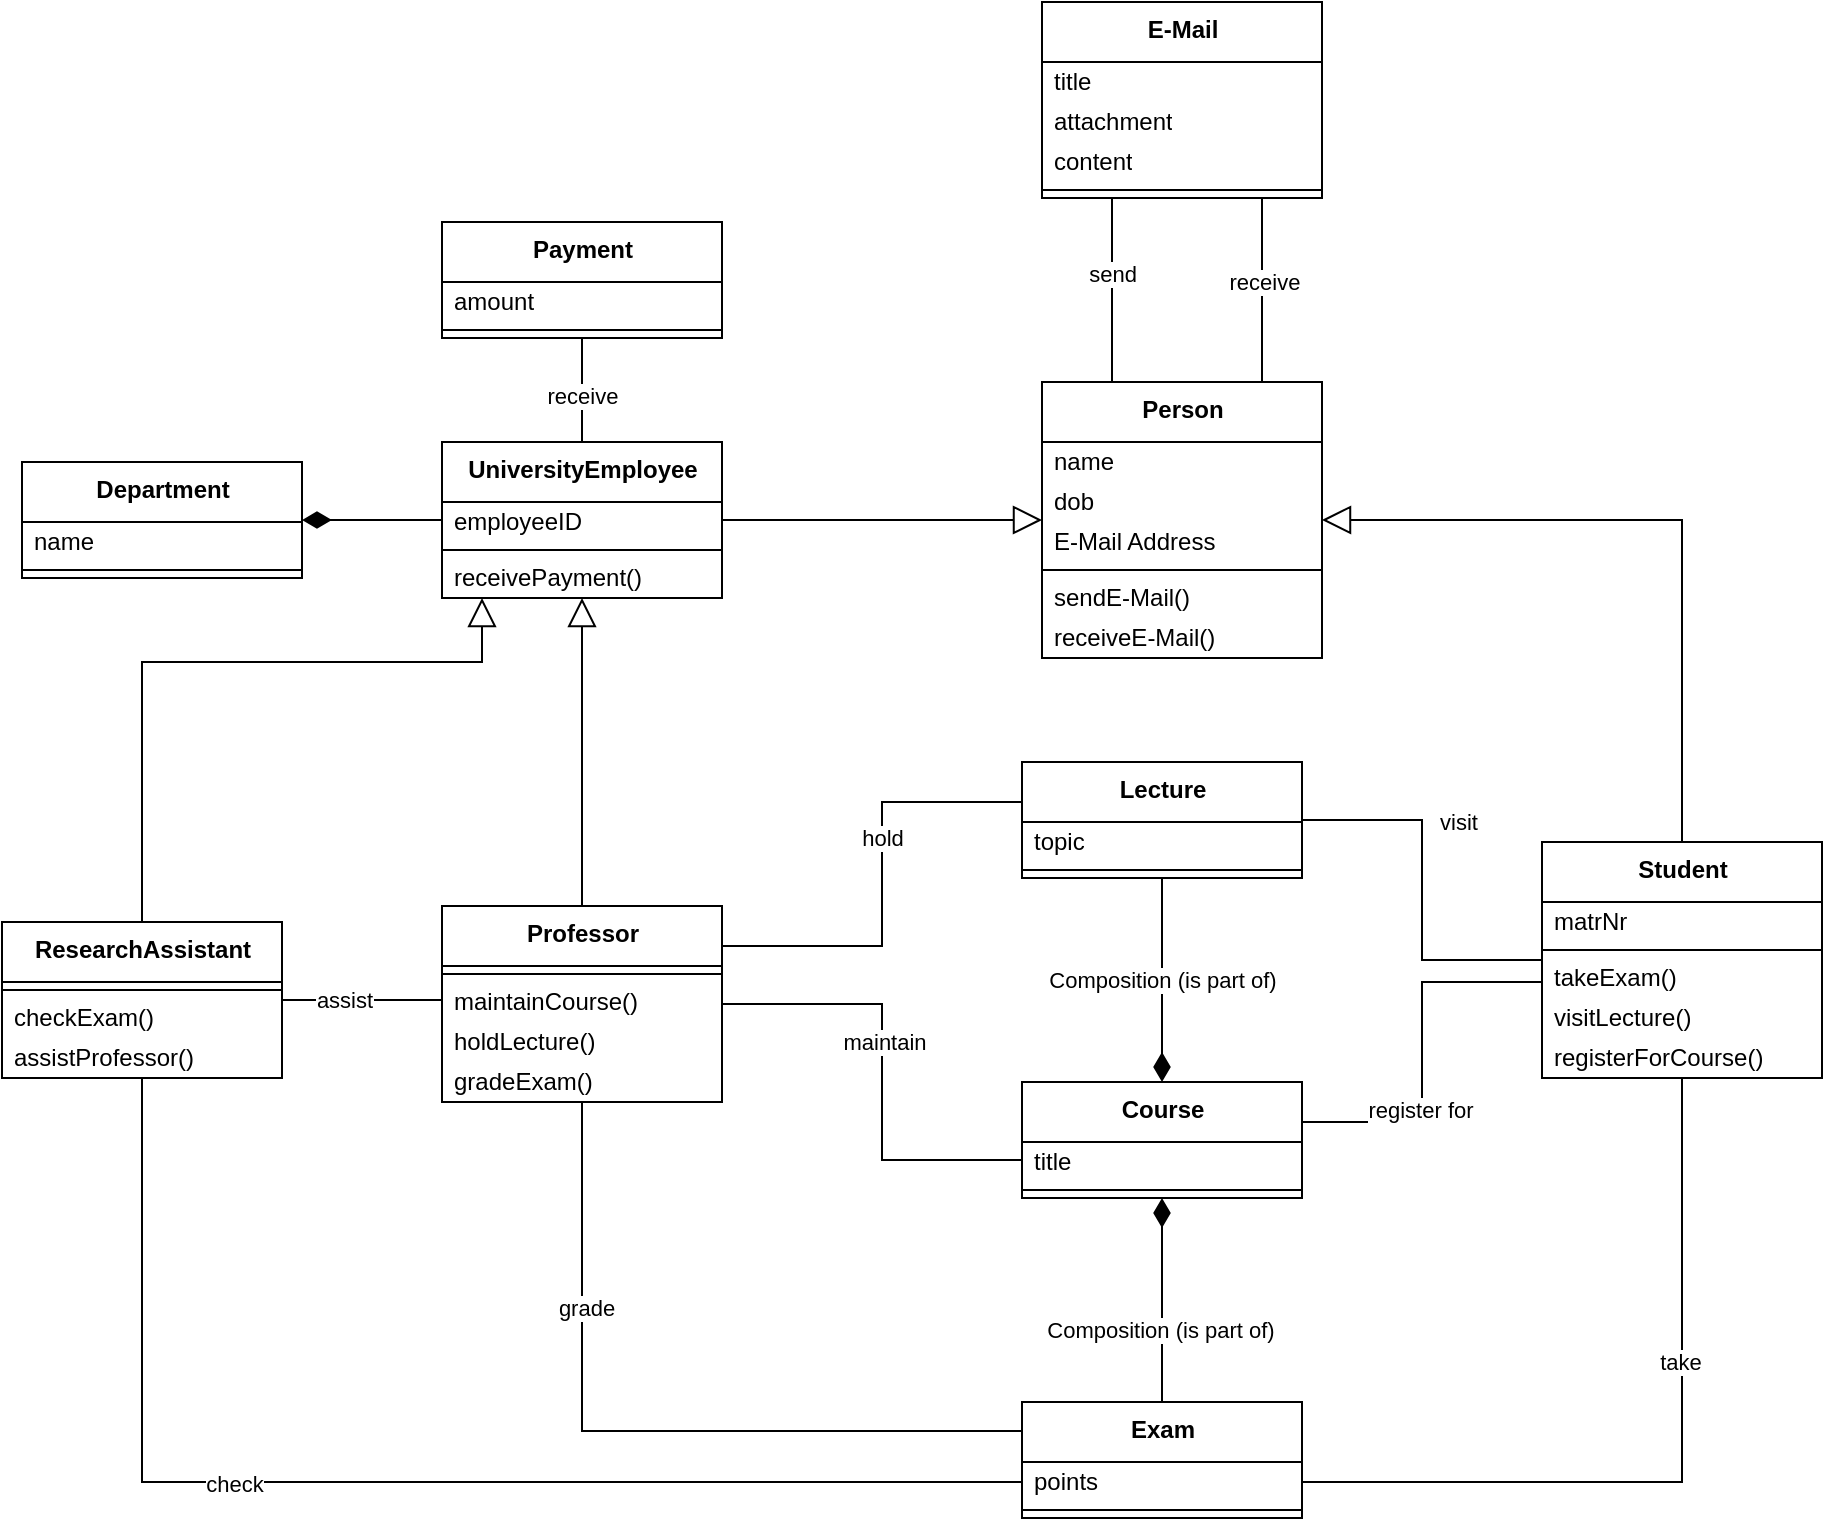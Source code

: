 <mxfile version="16.1.2" type="device"><diagram id="ejycNnF3_yX2dWswNFNc" name="Page-1"><mxGraphModel dx="2889" dy="2072" grid="1" gridSize="10" guides="1" tooltips="1" connect="1" arrows="1" fold="1" page="1" pageScale="1" pageWidth="827" pageHeight="1169" math="0" shadow="0"><root><mxCell id="0"/><mxCell id="1" parent="0"/><mxCell id="BZmbZU8JBR5yYKg5JN4S-9" style="edgeStyle=orthogonalEdgeStyle;rounded=0;orthogonalLoop=1;jettySize=auto;html=1;endArrow=none;endFill=0;" edge="1" parent="1" source="5nrAFJ0FWT2hc4hK9uRi-1" target="5nrAFJ0FWT2hc4hK9uRi-18"><mxGeometry relative="1" as="geometry"><Array as="points"><mxPoint x="290" y="451"/><mxPoint x="290" y="529"/></Array></mxGeometry></mxCell><mxCell id="BZmbZU8JBR5yYKg5JN4S-10" value="maintain" style="edgeLabel;html=1;align=center;verticalAlign=middle;resizable=0;points=[];" vertex="1" connectable="0" parent="BZmbZU8JBR5yYKg5JN4S-9"><mxGeometry x="-0.134" y="1" relative="1" as="geometry"><mxPoint as="offset"/></mxGeometry></mxCell><mxCell id="BZmbZU8JBR5yYKg5JN4S-11" style="edgeStyle=orthogonalEdgeStyle;rounded=0;orthogonalLoop=1;jettySize=auto;html=1;entryX=0;entryY=0.25;entryDx=0;entryDy=0;endArrow=none;endFill=0;exitX=1;exitY=0.25;exitDx=0;exitDy=0;" edge="1" parent="1" source="5nrAFJ0FWT2hc4hK9uRi-1" target="5nrAFJ0FWT2hc4hK9uRi-46"><mxGeometry relative="1" as="geometry"><Array as="points"><mxPoint x="290" y="422"/><mxPoint x="290" y="350"/></Array></mxGeometry></mxCell><mxCell id="BZmbZU8JBR5yYKg5JN4S-13" value="hold" style="edgeLabel;html=1;align=center;verticalAlign=middle;resizable=0;points=[];" vertex="1" connectable="0" parent="BZmbZU8JBR5yYKg5JN4S-11"><mxGeometry x="0.2" relative="1" as="geometry"><mxPoint as="offset"/></mxGeometry></mxCell><mxCell id="BZmbZU8JBR5yYKg5JN4S-44" style="edgeStyle=orthogonalEdgeStyle;rounded=0;orthogonalLoop=1;jettySize=auto;html=1;entryX=0;entryY=0.25;entryDx=0;entryDy=0;startArrow=none;startFill=0;endArrow=none;endFill=0;startSize=12;" edge="1" parent="1" source="5nrAFJ0FWT2hc4hK9uRi-1" target="5nrAFJ0FWT2hc4hK9uRi-14"><mxGeometry relative="1" as="geometry"><Array as="points"><mxPoint x="140" y="665"/></Array></mxGeometry></mxCell><mxCell id="BZmbZU8JBR5yYKg5JN4S-46" value="grade" style="edgeLabel;html=1;align=center;verticalAlign=middle;resizable=0;points=[];" vertex="1" connectable="0" parent="BZmbZU8JBR5yYKg5JN4S-44"><mxGeometry x="-0.466" y="2" relative="1" as="geometry"><mxPoint as="offset"/></mxGeometry></mxCell><mxCell id="5nrAFJ0FWT2hc4hK9uRi-1" value="&lt;b&gt;Professor&lt;/b&gt;" style="swimlane;fontStyle=0;align=center;verticalAlign=top;childLayout=stackLayout;horizontal=1;startSize=30;horizontalStack=0;resizeParent=1;resizeParentMax=0;resizeLast=0;collapsible=0;marginBottom=0;html=1;" parent="1" vertex="1"><mxGeometry x="70" y="402" width="140" height="98" as="geometry"/></mxCell><mxCell id="5nrAFJ0FWT2hc4hK9uRi-6" value="" style="line;strokeWidth=1;fillColor=none;align=left;verticalAlign=middle;spacingTop=-1;spacingLeft=3;spacingRight=3;rotatable=0;labelPosition=right;points=[];portConstraint=eastwest;" parent="5nrAFJ0FWT2hc4hK9uRi-1" vertex="1"><mxGeometry y="30" width="140" height="8" as="geometry"/></mxCell><mxCell id="5nrAFJ0FWT2hc4hK9uRi-8" value="maintainCourse()" style="text;html=1;strokeColor=none;fillColor=none;align=left;verticalAlign=middle;spacingLeft=4;spacingRight=4;overflow=hidden;rotatable=0;points=[[0,0.5],[1,0.5]];portConstraint=eastwest;" parent="5nrAFJ0FWT2hc4hK9uRi-1" vertex="1"><mxGeometry y="38" width="140" height="20" as="geometry"/></mxCell><mxCell id="BZmbZU8JBR5yYKg5JN4S-12" value="holdLecture()" style="text;html=1;strokeColor=none;fillColor=none;align=left;verticalAlign=middle;spacingLeft=4;spacingRight=4;overflow=hidden;rotatable=0;points=[[0,0.5],[1,0.5]];portConstraint=eastwest;" vertex="1" parent="5nrAFJ0FWT2hc4hK9uRi-1"><mxGeometry y="58" width="140" height="20" as="geometry"/></mxCell><mxCell id="BZmbZU8JBR5yYKg5JN4S-45" value="gradeExam()" style="text;html=1;strokeColor=none;fillColor=none;align=left;verticalAlign=middle;spacingLeft=4;spacingRight=4;overflow=hidden;rotatable=0;points=[[0,0.5],[1,0.5]];portConstraint=eastwest;" vertex="1" parent="5nrAFJ0FWT2hc4hK9uRi-1"><mxGeometry y="78" width="140" height="20" as="geometry"/></mxCell><mxCell id="5nrAFJ0FWT2hc4hK9uRi-32" style="edgeStyle=orthogonalEdgeStyle;rounded=0;orthogonalLoop=1;jettySize=auto;html=1;entryX=1;entryY=0.5;entryDx=0;entryDy=0;endArrow=none;endFill=0;" parent="1" source="5nrAFJ0FWT2hc4hK9uRi-10" target="5nrAFJ0FWT2hc4hK9uRi-15" edge="1"><mxGeometry relative="1" as="geometry"/></mxCell><mxCell id="5nrAFJ0FWT2hc4hK9uRi-33" value="take" style="edgeLabel;html=1;align=center;verticalAlign=middle;resizable=0;points=[];" parent="5nrAFJ0FWT2hc4hK9uRi-32" vertex="1" connectable="0"><mxGeometry x="-0.275" y="-1" relative="1" as="geometry"><mxPoint as="offset"/></mxGeometry></mxCell><mxCell id="BZmbZU8JBR5yYKg5JN4S-7" style="edgeStyle=orthogonalEdgeStyle;rounded=0;orthogonalLoop=1;jettySize=auto;html=1;entryX=1;entryY=0.25;entryDx=0;entryDy=0;endArrow=none;endFill=0;" edge="1" parent="1" source="5nrAFJ0FWT2hc4hK9uRi-10" target="5nrAFJ0FWT2hc4hK9uRi-18"><mxGeometry relative="1" as="geometry"><Array as="points"><mxPoint x="560" y="440"/><mxPoint x="560" y="510"/><mxPoint x="500" y="510"/></Array></mxGeometry></mxCell><mxCell id="BZmbZU8JBR5yYKg5JN4S-8" value="register for" style="edgeLabel;html=1;align=center;verticalAlign=middle;resizable=0;points=[];" vertex="1" connectable="0" parent="BZmbZU8JBR5yYKg5JN4S-7"><mxGeometry x="0.261" y="-1" relative="1" as="geometry"><mxPoint as="offset"/></mxGeometry></mxCell><mxCell id="5nrAFJ0FWT2hc4hK9uRi-10" value="&lt;b&gt;Student&lt;/b&gt;" style="swimlane;fontStyle=0;align=center;verticalAlign=top;childLayout=stackLayout;horizontal=1;startSize=30;horizontalStack=0;resizeParent=1;resizeParentMax=0;resizeLast=0;collapsible=0;marginBottom=0;html=1;" parent="1" vertex="1"><mxGeometry x="620" y="370" width="140" height="118" as="geometry"/></mxCell><mxCell id="5nrAFJ0FWT2hc4hK9uRi-11" value="matrNr" style="text;html=1;strokeColor=none;fillColor=none;align=left;verticalAlign=middle;spacingLeft=4;spacingRight=4;overflow=hidden;rotatable=0;points=[[0,0.5],[1,0.5]];portConstraint=eastwest;" parent="5nrAFJ0FWT2hc4hK9uRi-10" vertex="1"><mxGeometry y="30" width="140" height="20" as="geometry"/></mxCell><mxCell id="5nrAFJ0FWT2hc4hK9uRi-12" value="" style="line;strokeWidth=1;fillColor=none;align=left;verticalAlign=middle;spacingTop=-1;spacingLeft=3;spacingRight=3;rotatable=0;labelPosition=right;points=[];portConstraint=eastwest;" parent="5nrAFJ0FWT2hc4hK9uRi-10" vertex="1"><mxGeometry y="50" width="140" height="8" as="geometry"/></mxCell><mxCell id="5nrAFJ0FWT2hc4hK9uRi-31" value="takeExam()" style="text;html=1;strokeColor=none;fillColor=none;align=left;verticalAlign=middle;spacingLeft=4;spacingRight=4;overflow=hidden;rotatable=0;points=[[0,0.5],[1,0.5]];portConstraint=eastwest;" parent="5nrAFJ0FWT2hc4hK9uRi-10" vertex="1"><mxGeometry y="58" width="140" height="20" as="geometry"/></mxCell><mxCell id="BZmbZU8JBR5yYKg5JN4S-5" value="visitLecture()" style="text;html=1;strokeColor=none;fillColor=none;align=left;verticalAlign=middle;spacingLeft=4;spacingRight=4;overflow=hidden;rotatable=0;points=[[0,0.5],[1,0.5]];portConstraint=eastwest;" vertex="1" parent="5nrAFJ0FWT2hc4hK9uRi-10"><mxGeometry y="78" width="140" height="20" as="geometry"/></mxCell><mxCell id="BZmbZU8JBR5yYKg5JN4S-6" value="registerForCourse()" style="text;html=1;strokeColor=none;fillColor=none;align=left;verticalAlign=middle;spacingLeft=4;spacingRight=4;overflow=hidden;rotatable=0;points=[[0,0.5],[1,0.5]];portConstraint=eastwest;" vertex="1" parent="5nrAFJ0FWT2hc4hK9uRi-10"><mxGeometry y="98" width="140" height="20" as="geometry"/></mxCell><mxCell id="5nrAFJ0FWT2hc4hK9uRi-14" value="&lt;b&gt;Exam&lt;/b&gt;" style="swimlane;fontStyle=0;align=center;verticalAlign=top;childLayout=stackLayout;horizontal=1;startSize=30;horizontalStack=0;resizeParent=1;resizeParentMax=0;resizeLast=0;collapsible=0;marginBottom=0;html=1;" parent="1" vertex="1"><mxGeometry x="360" y="650" width="140" height="58" as="geometry"/></mxCell><mxCell id="5nrAFJ0FWT2hc4hK9uRi-15" value="points" style="text;html=1;strokeColor=none;fillColor=none;align=left;verticalAlign=middle;spacingLeft=4;spacingRight=4;overflow=hidden;rotatable=0;points=[[0,0.5],[1,0.5]];portConstraint=eastwest;" parent="5nrAFJ0FWT2hc4hK9uRi-14" vertex="1"><mxGeometry y="30" width="140" height="20" as="geometry"/></mxCell><mxCell id="5nrAFJ0FWT2hc4hK9uRi-16" value="" style="line;strokeWidth=1;fillColor=none;align=left;verticalAlign=middle;spacingTop=-1;spacingLeft=3;spacingRight=3;rotatable=0;labelPosition=right;points=[];portConstraint=eastwest;" parent="5nrAFJ0FWT2hc4hK9uRi-14" vertex="1"><mxGeometry y="50" width="140" height="8" as="geometry"/></mxCell><mxCell id="BZmbZU8JBR5yYKg5JN4S-16" style="edgeStyle=orthogonalEdgeStyle;rounded=0;orthogonalLoop=1;jettySize=auto;html=1;entryX=0.5;entryY=0;entryDx=0;entryDy=0;endArrow=none;endFill=0;startArrow=diamondThin;startFill=1;startSize=12;" edge="1" parent="1" source="5nrAFJ0FWT2hc4hK9uRi-18" target="5nrAFJ0FWT2hc4hK9uRi-14"><mxGeometry relative="1" as="geometry"/></mxCell><mxCell id="BZmbZU8JBR5yYKg5JN4S-17" value="Composition (is part of)" style="edgeLabel;html=1;align=center;verticalAlign=middle;resizable=0;points=[];" vertex="1" connectable="0" parent="BZmbZU8JBR5yYKg5JN4S-16"><mxGeometry x="0.297" y="-1" relative="1" as="geometry"><mxPoint as="offset"/></mxGeometry></mxCell><mxCell id="BZmbZU8JBR5yYKg5JN4S-19" value="&lt;span style=&quot;color: rgb(0 , 0 , 0) ; font-family: &amp;#34;helvetica&amp;#34; ; font-size: 11px ; font-style: normal ; font-weight: 400 ; letter-spacing: normal ; text-align: center ; text-indent: 0px ; text-transform: none ; word-spacing: 0px ; background-color: rgb(255 , 255 , 255) ; display: inline ; float: none&quot;&gt;Composition (is part of)&lt;/span&gt;" style="edgeStyle=orthogonalEdgeStyle;rounded=0;orthogonalLoop=1;jettySize=auto;html=1;startArrow=diamondThin;startFill=1;endArrow=none;endFill=0;startSize=12;" edge="1" parent="1" source="5nrAFJ0FWT2hc4hK9uRi-18" target="5nrAFJ0FWT2hc4hK9uRi-46"><mxGeometry relative="1" as="geometry"/></mxCell><mxCell id="5nrAFJ0FWT2hc4hK9uRi-18" value="&lt;b&gt;Course&lt;/b&gt;" style="swimlane;fontStyle=0;align=center;verticalAlign=top;childLayout=stackLayout;horizontal=1;startSize=30;horizontalStack=0;resizeParent=1;resizeParentMax=0;resizeLast=0;collapsible=0;marginBottom=0;html=1;" parent="1" vertex="1"><mxGeometry x="360" y="490" width="140" height="58" as="geometry"/></mxCell><mxCell id="5nrAFJ0FWT2hc4hK9uRi-19" value="title" style="text;html=1;strokeColor=none;fillColor=none;align=left;verticalAlign=middle;spacingLeft=4;spacingRight=4;overflow=hidden;rotatable=0;points=[[0,0.5],[1,0.5]];portConstraint=eastwest;" parent="5nrAFJ0FWT2hc4hK9uRi-18" vertex="1"><mxGeometry y="30" width="140" height="20" as="geometry"/></mxCell><mxCell id="5nrAFJ0FWT2hc4hK9uRi-20" value="" style="line;strokeWidth=1;fillColor=none;align=left;verticalAlign=middle;spacingTop=-1;spacingLeft=3;spacingRight=3;rotatable=0;labelPosition=right;points=[];portConstraint=eastwest;" parent="5nrAFJ0FWT2hc4hK9uRi-18" vertex="1"><mxGeometry y="50" width="140" height="8" as="geometry"/></mxCell><mxCell id="5nrAFJ0FWT2hc4hK9uRi-34" style="edgeStyle=orthogonalEdgeStyle;rounded=0;orthogonalLoop=1;jettySize=auto;html=1;endArrow=none;endFill=0;startArrow=block;startFill=0;endSize=6;startSize=12;" parent="1" source="5nrAFJ0FWT2hc4hK9uRi-22" target="5nrAFJ0FWT2hc4hK9uRi-10" edge="1"><mxGeometry relative="1" as="geometry"/></mxCell><mxCell id="5nrAFJ0FWT2hc4hK9uRi-42" style="edgeStyle=orthogonalEdgeStyle;rounded=0;orthogonalLoop=1;jettySize=auto;html=1;startArrow=block;startFill=0;endArrow=none;endFill=0;startSize=12;endSize=6;" parent="1" source="5nrAFJ0FWT2hc4hK9uRi-22" target="5nrAFJ0FWT2hc4hK9uRi-35" edge="1"><mxGeometry relative="1" as="geometry"/></mxCell><mxCell id="BZmbZU8JBR5yYKg5JN4S-32" style="edgeStyle=orthogonalEdgeStyle;rounded=0;orthogonalLoop=1;jettySize=auto;html=1;startArrow=none;startFill=0;endArrow=none;endFill=0;startSize=12;exitX=0.25;exitY=0;exitDx=0;exitDy=0;" edge="1" parent="1" source="5nrAFJ0FWT2hc4hK9uRi-22" target="BZmbZU8JBR5yYKg5JN4S-24"><mxGeometry relative="1" as="geometry"><Array as="points"><mxPoint x="405" y="70"/><mxPoint x="405" y="70"/></Array></mxGeometry></mxCell><mxCell id="BZmbZU8JBR5yYKg5JN4S-34" value="send" style="edgeLabel;html=1;align=center;verticalAlign=middle;resizable=0;points=[];" vertex="1" connectable="0" parent="BZmbZU8JBR5yYKg5JN4S-32"><mxGeometry x="0.185" relative="1" as="geometry"><mxPoint as="offset"/></mxGeometry></mxCell><mxCell id="BZmbZU8JBR5yYKg5JN4S-33" style="edgeStyle=orthogonalEdgeStyle;rounded=0;orthogonalLoop=1;jettySize=auto;html=1;startArrow=none;startFill=0;endArrow=none;endFill=0;startSize=12;" edge="1" parent="1" source="5nrAFJ0FWT2hc4hK9uRi-22" target="BZmbZU8JBR5yYKg5JN4S-24"><mxGeometry relative="1" as="geometry"><Array as="points"><mxPoint x="480" y="60"/><mxPoint x="480" y="60"/></Array></mxGeometry></mxCell><mxCell id="BZmbZU8JBR5yYKg5JN4S-35" value="receive" style="edgeLabel;html=1;align=center;verticalAlign=middle;resizable=0;points=[];" vertex="1" connectable="0" parent="BZmbZU8JBR5yYKg5JN4S-33"><mxGeometry x="0.278" y="-1" relative="1" as="geometry"><mxPoint y="9" as="offset"/></mxGeometry></mxCell><mxCell id="5nrAFJ0FWT2hc4hK9uRi-22" value="&lt;b&gt;Person&lt;/b&gt;" style="swimlane;fontStyle=0;align=center;verticalAlign=top;childLayout=stackLayout;horizontal=1;startSize=30;horizontalStack=0;resizeParent=1;resizeParentMax=0;resizeLast=0;collapsible=0;marginBottom=0;html=1;" parent="1" vertex="1"><mxGeometry x="370" y="140" width="140" height="138" as="geometry"/></mxCell><mxCell id="5nrAFJ0FWT2hc4hK9uRi-30" value="name" style="text;html=1;strokeColor=none;fillColor=none;align=left;verticalAlign=middle;spacingLeft=4;spacingRight=4;overflow=hidden;rotatable=0;points=[[0,0.5],[1,0.5]];portConstraint=eastwest;" parent="5nrAFJ0FWT2hc4hK9uRi-22" vertex="1"><mxGeometry y="30" width="140" height="20" as="geometry"/></mxCell><mxCell id="5nrAFJ0FWT2hc4hK9uRi-23" value="dob" style="text;html=1;strokeColor=none;fillColor=none;align=left;verticalAlign=middle;spacingLeft=4;spacingRight=4;overflow=hidden;rotatable=0;points=[[0,0.5],[1,0.5]];portConstraint=eastwest;" parent="5nrAFJ0FWT2hc4hK9uRi-22" vertex="1"><mxGeometry y="50" width="140" height="20" as="geometry"/></mxCell><mxCell id="BZmbZU8JBR5yYKg5JN4S-31" value="E-Mail Address" style="text;html=1;strokeColor=none;fillColor=none;align=left;verticalAlign=middle;spacingLeft=4;spacingRight=4;overflow=hidden;rotatable=0;points=[[0,0.5],[1,0.5]];portConstraint=eastwest;" vertex="1" parent="5nrAFJ0FWT2hc4hK9uRi-22"><mxGeometry y="70" width="140" height="20" as="geometry"/></mxCell><mxCell id="5nrAFJ0FWT2hc4hK9uRi-24" value="" style="line;strokeWidth=1;fillColor=none;align=left;verticalAlign=middle;spacingTop=-1;spacingLeft=3;spacingRight=3;rotatable=0;labelPosition=right;points=[];portConstraint=eastwest;" parent="5nrAFJ0FWT2hc4hK9uRi-22" vertex="1"><mxGeometry y="90" width="140" height="8" as="geometry"/></mxCell><mxCell id="BZmbZU8JBR5yYKg5JN4S-30" value="sendE-Mail()" style="text;html=1;strokeColor=none;fillColor=none;align=left;verticalAlign=middle;spacingLeft=4;spacingRight=4;overflow=hidden;rotatable=0;points=[[0,0.5],[1,0.5]];portConstraint=eastwest;" vertex="1" parent="5nrAFJ0FWT2hc4hK9uRi-22"><mxGeometry y="98" width="140" height="20" as="geometry"/></mxCell><mxCell id="5nrAFJ0FWT2hc4hK9uRi-25" value="receiveE-Mail()" style="text;html=1;strokeColor=none;fillColor=none;align=left;verticalAlign=middle;spacingLeft=4;spacingRight=4;overflow=hidden;rotatable=0;points=[[0,0.5],[1,0.5]];portConstraint=eastwest;" parent="5nrAFJ0FWT2hc4hK9uRi-22" vertex="1"><mxGeometry y="118" width="140" height="20" as="geometry"/></mxCell><mxCell id="BZmbZU8JBR5yYKg5JN4S-14" style="edgeStyle=orthogonalEdgeStyle;rounded=0;orthogonalLoop=1;jettySize=auto;html=1;endArrow=none;endFill=0;" edge="1" parent="1" source="5nrAFJ0FWT2hc4hK9uRi-26" target="5nrAFJ0FWT2hc4hK9uRi-14"><mxGeometry relative="1" as="geometry"><Array as="points"><mxPoint x="-80" y="690"/></Array></mxGeometry></mxCell><mxCell id="BZmbZU8JBR5yYKg5JN4S-15" value="check" style="edgeLabel;html=1;align=center;verticalAlign=middle;resizable=0;points=[];" vertex="1" connectable="0" parent="BZmbZU8JBR5yYKg5JN4S-14"><mxGeometry x="-0.227" y="-1" relative="1" as="geometry"><mxPoint as="offset"/></mxGeometry></mxCell><mxCell id="BZmbZU8JBR5yYKg5JN4S-41" style="edgeStyle=orthogonalEdgeStyle;rounded=0;orthogonalLoop=1;jettySize=auto;html=1;startArrow=none;startFill=0;endArrow=none;endFill=0;startSize=12;" edge="1" parent="1" source="5nrAFJ0FWT2hc4hK9uRi-26" target="5nrAFJ0FWT2hc4hK9uRi-1"><mxGeometry relative="1" as="geometry"><Array as="points"><mxPoint x="70" y="449"/><mxPoint x="70" y="449"/></Array></mxGeometry></mxCell><mxCell id="BZmbZU8JBR5yYKg5JN4S-43" value="assist" style="edgeLabel;html=1;align=center;verticalAlign=middle;resizable=0;points=[];" vertex="1" connectable="0" parent="BZmbZU8JBR5yYKg5JN4S-41"><mxGeometry x="-0.226" relative="1" as="geometry"><mxPoint as="offset"/></mxGeometry></mxCell><mxCell id="5nrAFJ0FWT2hc4hK9uRi-26" value="&lt;b&gt;ResearchAssistant&lt;/b&gt;" style="swimlane;fontStyle=0;align=center;verticalAlign=top;childLayout=stackLayout;horizontal=1;startSize=30;horizontalStack=0;resizeParent=1;resizeParentMax=0;resizeLast=0;collapsible=0;marginBottom=0;html=1;" parent="1" vertex="1"><mxGeometry x="-150" y="410" width="140" height="78" as="geometry"/></mxCell><mxCell id="5nrAFJ0FWT2hc4hK9uRi-28" value="" style="line;strokeWidth=1;fillColor=none;align=left;verticalAlign=middle;spacingTop=-1;spacingLeft=3;spacingRight=3;rotatable=0;labelPosition=right;points=[];portConstraint=eastwest;" parent="5nrAFJ0FWT2hc4hK9uRi-26" vertex="1"><mxGeometry y="30" width="140" height="8" as="geometry"/></mxCell><mxCell id="BZmbZU8JBR5yYKg5JN4S-42" value="checkExam()" style="text;html=1;strokeColor=none;fillColor=none;align=left;verticalAlign=middle;spacingLeft=4;spacingRight=4;overflow=hidden;rotatable=0;points=[[0,0.5],[1,0.5]];portConstraint=eastwest;" vertex="1" parent="5nrAFJ0FWT2hc4hK9uRi-26"><mxGeometry y="38" width="140" height="20" as="geometry"/></mxCell><mxCell id="5nrAFJ0FWT2hc4hK9uRi-29" value="assistProfessor()" style="text;html=1;strokeColor=none;fillColor=none;align=left;verticalAlign=middle;spacingLeft=4;spacingRight=4;overflow=hidden;rotatable=0;points=[[0,0.5],[1,0.5]];portConstraint=eastwest;" parent="5nrAFJ0FWT2hc4hK9uRi-26" vertex="1"><mxGeometry y="58" width="140" height="20" as="geometry"/></mxCell><mxCell id="5nrAFJ0FWT2hc4hK9uRi-44" style="edgeStyle=orthogonalEdgeStyle;rounded=0;orthogonalLoop=1;jettySize=auto;html=1;startArrow=block;startFill=0;endArrow=none;endFill=0;startSize=12;endSize=6;entryX=0.5;entryY=0;entryDx=0;entryDy=0;" parent="1" source="5nrAFJ0FWT2hc4hK9uRi-35" target="5nrAFJ0FWT2hc4hK9uRi-1" edge="1"><mxGeometry relative="1" as="geometry"><Array as="points"><mxPoint x="140" y="320"/><mxPoint x="140" y="320"/></Array></mxGeometry></mxCell><mxCell id="5nrAFJ0FWT2hc4hK9uRi-45" style="edgeStyle=orthogonalEdgeStyle;rounded=0;orthogonalLoop=1;jettySize=auto;html=1;entryX=0.5;entryY=0;entryDx=0;entryDy=0;startArrow=block;startFill=0;endArrow=none;endFill=0;startSize=12;endSize=6;" parent="1" source="5nrAFJ0FWT2hc4hK9uRi-35" target="5nrAFJ0FWT2hc4hK9uRi-26" edge="1"><mxGeometry relative="1" as="geometry"><Array as="points"><mxPoint x="90" y="280"/><mxPoint x="-80" y="280"/></Array></mxGeometry></mxCell><mxCell id="5nrAFJ0FWT2hc4hK9uRi-35" value="&lt;b&gt;UniversityEmployee&lt;/b&gt;" style="swimlane;fontStyle=0;align=center;verticalAlign=top;childLayout=stackLayout;horizontal=1;startSize=30;horizontalStack=0;resizeParent=1;resizeParentMax=0;resizeLast=0;collapsible=0;marginBottom=0;html=1;" parent="1" vertex="1"><mxGeometry x="70" y="170" width="140" height="78" as="geometry"/></mxCell><mxCell id="5nrAFJ0FWT2hc4hK9uRi-37" value="employeeID" style="text;html=1;strokeColor=none;fillColor=none;align=left;verticalAlign=middle;spacingLeft=4;spacingRight=4;overflow=hidden;rotatable=0;points=[[0,0.5],[1,0.5]];portConstraint=eastwest;" parent="5nrAFJ0FWT2hc4hK9uRi-35" vertex="1"><mxGeometry y="30" width="140" height="20" as="geometry"/></mxCell><mxCell id="5nrAFJ0FWT2hc4hK9uRi-38" value="" style="line;strokeWidth=1;fillColor=none;align=left;verticalAlign=middle;spacingTop=-1;spacingLeft=3;spacingRight=3;rotatable=0;labelPosition=right;points=[];portConstraint=eastwest;" parent="5nrAFJ0FWT2hc4hK9uRi-35" vertex="1"><mxGeometry y="50" width="140" height="8" as="geometry"/></mxCell><mxCell id="5nrAFJ0FWT2hc4hK9uRi-39" value="receivePayment()" style="text;html=1;strokeColor=none;fillColor=none;align=left;verticalAlign=middle;spacingLeft=4;spacingRight=4;overflow=hidden;rotatable=0;points=[[0,0.5],[1,0.5]];portConstraint=eastwest;" parent="5nrAFJ0FWT2hc4hK9uRi-35" vertex="1"><mxGeometry y="58" width="140" height="20" as="geometry"/></mxCell><mxCell id="BZmbZU8JBR5yYKg5JN4S-2" style="edgeStyle=orthogonalEdgeStyle;rounded=0;orthogonalLoop=1;jettySize=auto;html=1;endArrow=none;endFill=0;" edge="1" parent="1" source="5nrAFJ0FWT2hc4hK9uRi-46" target="5nrAFJ0FWT2hc4hK9uRi-10"><mxGeometry relative="1" as="geometry"/></mxCell><mxCell id="BZmbZU8JBR5yYKg5JN4S-4" value="visit" style="edgeLabel;html=1;align=center;verticalAlign=middle;resizable=0;points=[];" vertex="1" connectable="0" parent="BZmbZU8JBR5yYKg5JN4S-2"><mxGeometry x="-0.478" y="-1" relative="1" as="geometry"><mxPoint x="28" as="offset"/></mxGeometry></mxCell><mxCell id="5nrAFJ0FWT2hc4hK9uRi-46" value="&lt;b&gt;Lecture&lt;/b&gt;" style="swimlane;fontStyle=0;align=center;verticalAlign=top;childLayout=stackLayout;horizontal=1;startSize=30;horizontalStack=0;resizeParent=1;resizeParentMax=0;resizeLast=0;collapsible=0;marginBottom=0;html=1;" parent="1" vertex="1"><mxGeometry x="360" y="330" width="140" height="58" as="geometry"/></mxCell><mxCell id="5nrAFJ0FWT2hc4hK9uRi-47" value="topic" style="text;html=1;strokeColor=none;fillColor=none;align=left;verticalAlign=middle;spacingLeft=4;spacingRight=4;overflow=hidden;rotatable=0;points=[[0,0.5],[1,0.5]];portConstraint=eastwest;" parent="5nrAFJ0FWT2hc4hK9uRi-46" vertex="1"><mxGeometry y="30" width="140" height="20" as="geometry"/></mxCell><mxCell id="5nrAFJ0FWT2hc4hK9uRi-48" value="" style="line;strokeWidth=1;fillColor=none;align=left;verticalAlign=middle;spacingTop=-1;spacingLeft=3;spacingRight=3;rotatable=0;labelPosition=right;points=[];portConstraint=eastwest;" parent="5nrAFJ0FWT2hc4hK9uRi-46" vertex="1"><mxGeometry y="50" width="140" height="8" as="geometry"/></mxCell><mxCell id="5nrAFJ0FWT2hc4hK9uRi-54" style="edgeStyle=orthogonalEdgeStyle;rounded=0;orthogonalLoop=1;jettySize=auto;html=1;startArrow=none;startFill=0;endArrow=none;endFill=0;startSize=12;endSize=6;" parent="1" source="5nrAFJ0FWT2hc4hK9uRi-50" target="5nrAFJ0FWT2hc4hK9uRi-35" edge="1"><mxGeometry relative="1" as="geometry"/></mxCell><mxCell id="5nrAFJ0FWT2hc4hK9uRi-55" value="receive" style="edgeLabel;html=1;align=center;verticalAlign=middle;resizable=0;points=[];" parent="5nrAFJ0FWT2hc4hK9uRi-54" vertex="1" connectable="0"><mxGeometry x="0.12" relative="1" as="geometry"><mxPoint as="offset"/></mxGeometry></mxCell><mxCell id="5nrAFJ0FWT2hc4hK9uRi-50" value="&lt;b&gt;Payment&lt;/b&gt;" style="swimlane;fontStyle=0;align=center;verticalAlign=top;childLayout=stackLayout;horizontal=1;startSize=30;horizontalStack=0;resizeParent=1;resizeParentMax=0;resizeLast=0;collapsible=0;marginBottom=0;html=1;" parent="1" vertex="1"><mxGeometry x="70" y="60" width="140" height="58" as="geometry"/></mxCell><mxCell id="5nrAFJ0FWT2hc4hK9uRi-51" value="amount" style="text;html=1;strokeColor=none;fillColor=none;align=left;verticalAlign=middle;spacingLeft=4;spacingRight=4;overflow=hidden;rotatable=0;points=[[0,0.5],[1,0.5]];portConstraint=eastwest;" parent="5nrAFJ0FWT2hc4hK9uRi-50" vertex="1"><mxGeometry y="30" width="140" height="20" as="geometry"/></mxCell><mxCell id="5nrAFJ0FWT2hc4hK9uRi-52" value="" style="line;strokeWidth=1;fillColor=none;align=left;verticalAlign=middle;spacingTop=-1;spacingLeft=3;spacingRight=3;rotatable=0;labelPosition=right;points=[];portConstraint=eastwest;" parent="5nrAFJ0FWT2hc4hK9uRi-50" vertex="1"><mxGeometry y="50" width="140" height="8" as="geometry"/></mxCell><mxCell id="BZmbZU8JBR5yYKg5JN4S-24" value="&lt;b&gt;E-Mail&lt;/b&gt;" style="swimlane;fontStyle=0;align=center;verticalAlign=top;childLayout=stackLayout;horizontal=1;startSize=30;horizontalStack=0;resizeParent=1;resizeParentMax=0;resizeLast=0;collapsible=0;marginBottom=0;html=1;" vertex="1" parent="1"><mxGeometry x="370" y="-50" width="140" height="98" as="geometry"/></mxCell><mxCell id="BZmbZU8JBR5yYKg5JN4S-28" value="title" style="text;html=1;strokeColor=none;fillColor=none;align=left;verticalAlign=middle;spacingLeft=4;spacingRight=4;overflow=hidden;rotatable=0;points=[[0,0.5],[1,0.5]];portConstraint=eastwest;" vertex="1" parent="BZmbZU8JBR5yYKg5JN4S-24"><mxGeometry y="30" width="140" height="20" as="geometry"/></mxCell><mxCell id="BZmbZU8JBR5yYKg5JN4S-29" value="attachment" style="text;html=1;strokeColor=none;fillColor=none;align=left;verticalAlign=middle;spacingLeft=4;spacingRight=4;overflow=hidden;rotatable=0;points=[[0,0.5],[1,0.5]];portConstraint=eastwest;" vertex="1" parent="BZmbZU8JBR5yYKg5JN4S-24"><mxGeometry y="50" width="140" height="20" as="geometry"/></mxCell><mxCell id="BZmbZU8JBR5yYKg5JN4S-25" value="content" style="text;html=1;strokeColor=none;fillColor=none;align=left;verticalAlign=middle;spacingLeft=4;spacingRight=4;overflow=hidden;rotatable=0;points=[[0,0.5],[1,0.5]];portConstraint=eastwest;" vertex="1" parent="BZmbZU8JBR5yYKg5JN4S-24"><mxGeometry y="70" width="140" height="20" as="geometry"/></mxCell><mxCell id="BZmbZU8JBR5yYKg5JN4S-26" value="" style="line;strokeWidth=1;fillColor=none;align=left;verticalAlign=middle;spacingTop=-1;spacingLeft=3;spacingRight=3;rotatable=0;labelPosition=right;points=[];portConstraint=eastwest;" vertex="1" parent="BZmbZU8JBR5yYKg5JN4S-24"><mxGeometry y="90" width="140" height="8" as="geometry"/></mxCell><mxCell id="BZmbZU8JBR5yYKg5JN4S-40" style="edgeStyle=orthogonalEdgeStyle;rounded=0;orthogonalLoop=1;jettySize=auto;html=1;startArrow=diamondThin;startFill=1;endArrow=none;endFill=0;startSize=12;" edge="1" parent="1" source="BZmbZU8JBR5yYKg5JN4S-36" target="5nrAFJ0FWT2hc4hK9uRi-35"><mxGeometry relative="1" as="geometry"/></mxCell><mxCell id="BZmbZU8JBR5yYKg5JN4S-36" value="&lt;b&gt;Department&lt;/b&gt;" style="swimlane;fontStyle=0;align=center;verticalAlign=top;childLayout=stackLayout;horizontal=1;startSize=30;horizontalStack=0;resizeParent=1;resizeParentMax=0;resizeLast=0;collapsible=0;marginBottom=0;html=1;" vertex="1" parent="1"><mxGeometry x="-140" y="180" width="140" height="58" as="geometry"/></mxCell><mxCell id="BZmbZU8JBR5yYKg5JN4S-37" value="name" style="text;html=1;strokeColor=none;fillColor=none;align=left;verticalAlign=middle;spacingLeft=4;spacingRight=4;overflow=hidden;rotatable=0;points=[[0,0.5],[1,0.5]];portConstraint=eastwest;" vertex="1" parent="BZmbZU8JBR5yYKg5JN4S-36"><mxGeometry y="30" width="140" height="20" as="geometry"/></mxCell><mxCell id="BZmbZU8JBR5yYKg5JN4S-38" value="" style="line;strokeWidth=1;fillColor=none;align=left;verticalAlign=middle;spacingTop=-1;spacingLeft=3;spacingRight=3;rotatable=0;labelPosition=right;points=[];portConstraint=eastwest;" vertex="1" parent="BZmbZU8JBR5yYKg5JN4S-36"><mxGeometry y="50" width="140" height="8" as="geometry"/></mxCell></root></mxGraphModel></diagram></mxfile>
